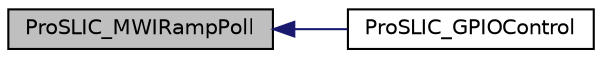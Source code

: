 digraph "ProSLIC_MWIRampPoll"
{
  edge [fontname="Helvetica",fontsize="10",labelfontname="Helvetica",labelfontsize="10"];
  node [fontname="Helvetica",fontsize="10",shape=record];
  rankdir="LR";
  Node1 [label="ProSLIC_MWIRampPoll",height=0.2,width=0.4,color="black", fillcolor="grey75", style="filled", fontcolor="black"];
  Node1 -> Node2 [dir="back",color="midnightblue",fontsize="10",style="solid",fontname="Helvetica"];
  Node2 [label="ProSLIC_GPIOControl",height=0.2,width=0.4,color="black", fillcolor="white", style="filled",URL="$group___p_r_o_s_l_i_c___g_p_i_o.html#ga016c780745433def9c9844abe60deed1",tooltip="This function controls the GPIOs of the ProSLIC. "];
}

